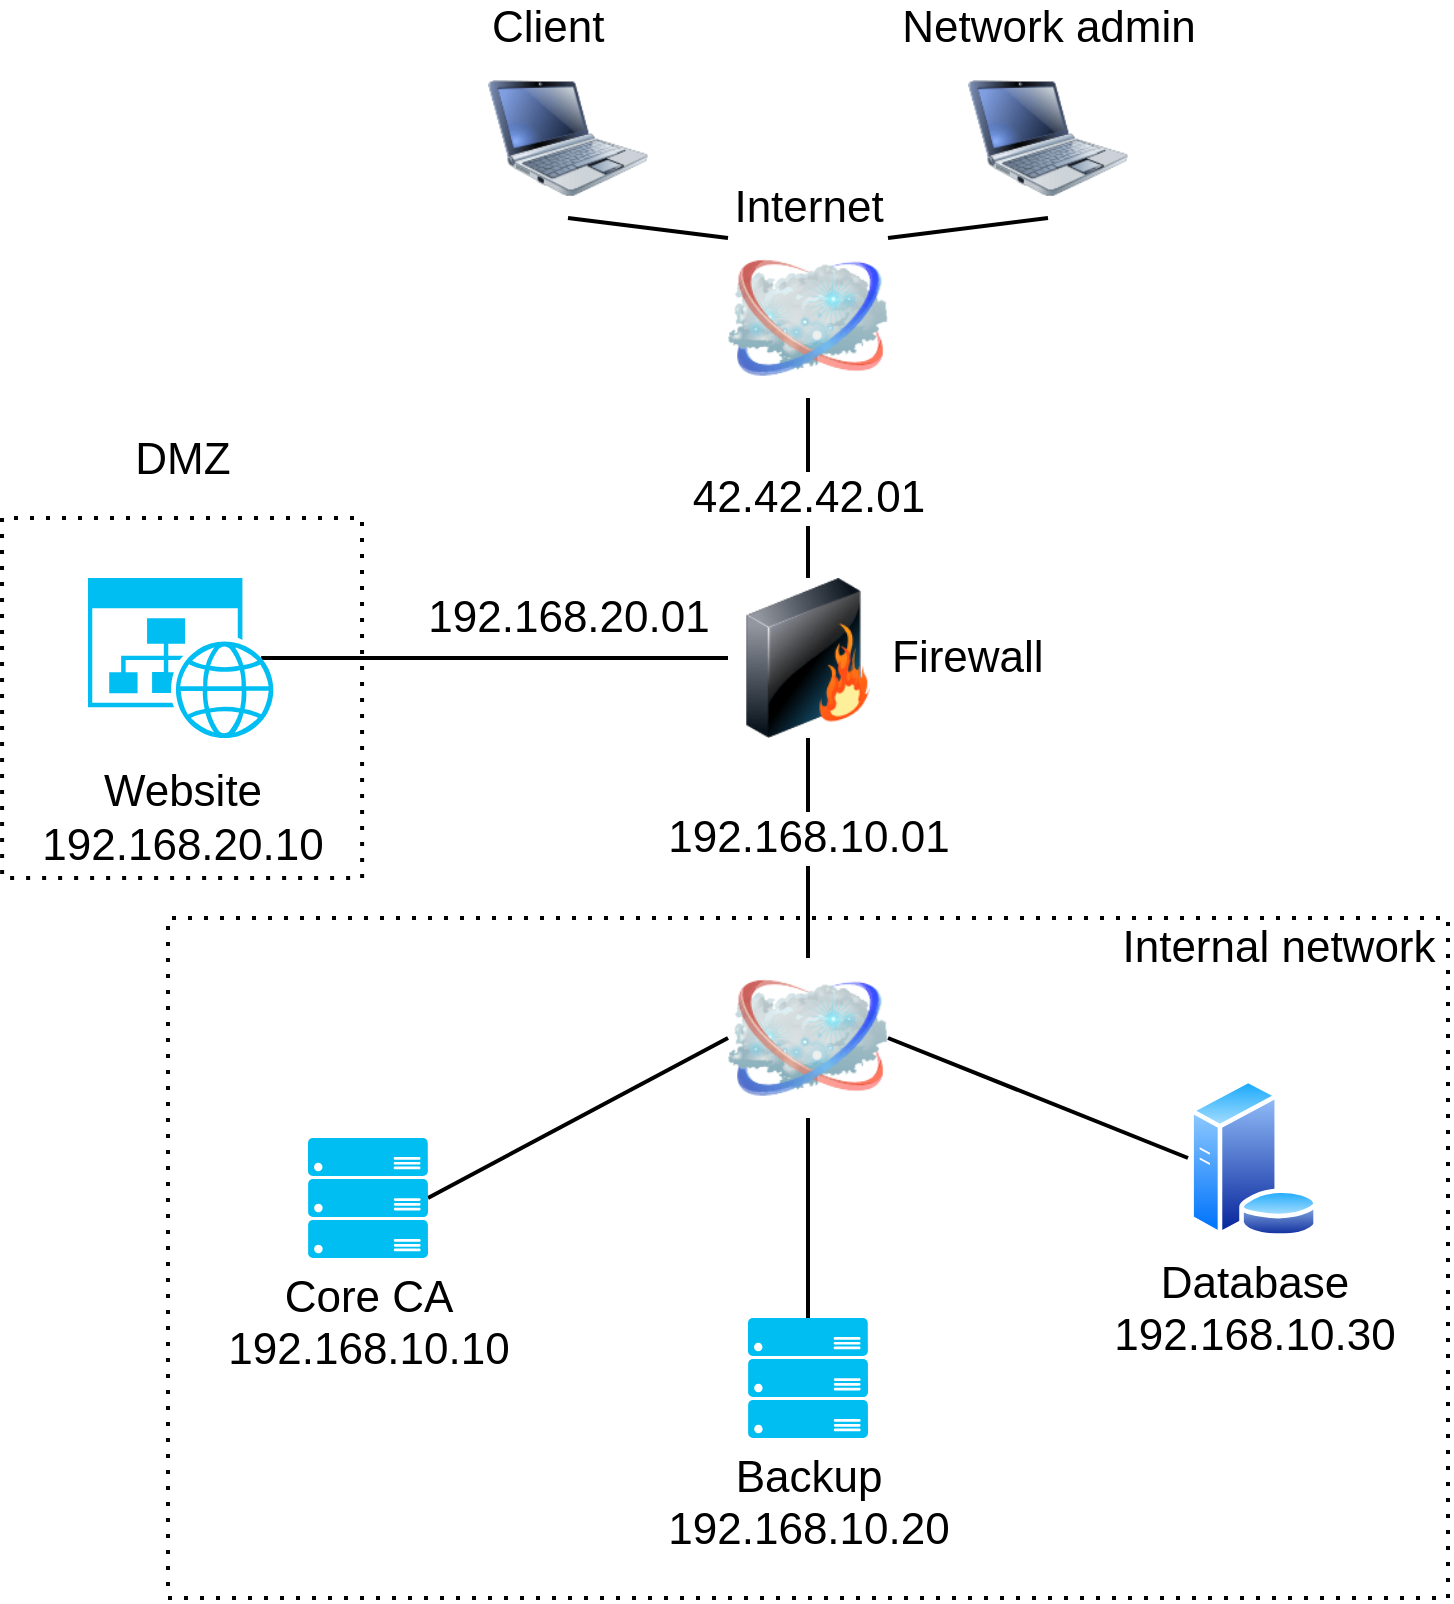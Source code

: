 <mxfile version="15.4.3" type="device"><diagram name="Page-1" id="55a83fd1-7818-8e21-69c5-c3457e3827bb"><mxGraphModel dx="1673" dy="899" grid="1" gridSize="10" guides="1" tooltips="1" connect="1" arrows="1" fold="1" page="1" pageScale="1" pageWidth="1100" pageHeight="850" background="none" math="0" shadow="0"><root><mxCell id="0"/><mxCell id="1" parent="0"/><mxCell id="NOLhWIY8n25giz7VQf3V-10" value="" style="edgeStyle=none;rounded=0;orthogonalLoop=1;jettySize=auto;html=1;exitX=0.5;exitY=1;exitDx=0;exitDy=0;entryX=0.5;entryY=0;entryDx=0;entryDy=0;entryPerimeter=0;fontSize=22;endArrow=none;endFill=0;strokeWidth=2;" edge="1" parent="1" target="NOLhWIY8n25giz7VQf3V-9"><mxGeometry x="0.5" relative="1" as="geometry"><mxPoint x="520" y="570.0" as="sourcePoint"/><mxPoint as="offset"/></mxGeometry></mxCell><mxCell id="NOLhWIY8n25giz7VQf3V-11" value="" style="edgeStyle=none;rounded=0;orthogonalLoop=1;jettySize=auto;html=1;exitX=1;exitY=0.5;exitDx=0;exitDy=0;entryX=0;entryY=0.5;entryDx=0;entryDy=0;fontSize=22;endArrow=none;endFill=0;strokeWidth=2;" edge="1" parent="1" target="NOLhWIY8n25giz7VQf3V-8"><mxGeometry x="0.291" y="5" relative="1" as="geometry"><mxPoint x="560" y="530.0" as="sourcePoint"/><mxPoint as="offset"/></mxGeometry></mxCell><mxCell id="NOLhWIY8n25giz7VQf3V-14" value="" style="edgeStyle=none;rounded=0;orthogonalLoop=1;jettySize=auto;html=1;exitX=0;exitY=0.5;exitDx=0;exitDy=0;entryX=1;entryY=0.5;entryDx=0;entryDy=0;entryPerimeter=0;fontSize=22;endArrow=none;endFill=0;strokeWidth=2;" edge="1" parent="1" target="NOLhWIY8n25giz7VQf3V-13"><mxGeometry x="0.214" y="2" relative="1" as="geometry"><mxPoint x="480" y="530.0" as="sourcePoint"/><mxPoint as="offset"/></mxGeometry></mxCell><mxCell id="NOLhWIY8n25giz7VQf3V-19" value="192.168.10.01" style="edgeStyle=none;rounded=0;orthogonalLoop=1;jettySize=auto;html=1;exitX=0.5;exitY=0;exitDx=0;exitDy=0;entryX=0.5;entryY=1;entryDx=0;entryDy=0;fontFamily=Helvetica;fontSize=22;endArrow=none;endFill=0;strokeWidth=2;verticalAlign=middle;" edge="1" parent="1" target="69ecfefc5c41e42c-3"><mxGeometry x="0.091" relative="1" as="geometry"><mxPoint x="520" y="490.0" as="sourcePoint"/><mxPoint as="offset"/></mxGeometry></mxCell><mxCell id="NOLhWIY8n25giz7VQf3V-3" style="rounded=0;orthogonalLoop=1;jettySize=auto;html=1;exitX=1;exitY=0;exitDx=0;exitDy=0;entryX=0.5;entryY=1;entryDx=0;entryDy=0;fontSize=22;endArrow=none;endFill=0;strokeWidth=2;" edge="1" parent="1" source="69ecfefc5c41e42c-2" target="NOLhWIY8n25giz7VQf3V-2"><mxGeometry relative="1" as="geometry"/></mxCell><mxCell id="69ecfefc5c41e42c-2" value="Internet" style="image;html=1;labelBackgroundColor=#ffffff;image=img/lib/clip_art/networking/Cloud_128x128.png;rounded=1;shadow=0;comic=0;strokeWidth=2;fontSize=22;labelPosition=center;verticalLabelPosition=top;align=center;verticalAlign=bottom;" parent="1" vertex="1"><mxGeometry x="480" y="130" width="80" height="80" as="geometry"/></mxCell><mxCell id="69ecfefc5c41e42c-19" style="edgeStyle=none;rounded=0;html=1;labelBackgroundColor=none;endArrow=none;strokeWidth=2;fontFamily=Verdana;fontSize=22" parent="1" source="69ecfefc5c41e42c-3" target="69ecfefc5c41e42c-2" edge="1"><mxGeometry relative="1" as="geometry"/></mxCell><mxCell id="NOLhWIY8n25giz7VQf3V-24" value="42.42.42.01" style="edgeLabel;html=1;align=center;verticalAlign=middle;resizable=0;points=[];fontSize=22;fontFamily=Helvetica;" vertex="1" connectable="0" parent="69ecfefc5c41e42c-19"><mxGeometry x="-0.264" relative="1" as="geometry"><mxPoint y="-7" as="offset"/></mxGeometry></mxCell><mxCell id="NOLhWIY8n25giz7VQf3V-16" value="192.168.20.01" style="edgeStyle=none;rounded=0;orthogonalLoop=1;jettySize=auto;html=1;exitX=0;exitY=0.5;exitDx=0;exitDy=0;entryX=0.92;entryY=0.5;entryDx=0;entryDy=0;entryPerimeter=0;fontSize=22;endArrow=none;endFill=0;strokeWidth=2;horizontal=1;" edge="1" parent="1" source="69ecfefc5c41e42c-3" target="NOLhWIY8n25giz7VQf3V-15"><mxGeometry x="-0.315" y="-20" relative="1" as="geometry"><mxPoint as="offset"/></mxGeometry></mxCell><mxCell id="69ecfefc5c41e42c-3" value="Firewall" style="image;html=1;labelBackgroundColor=#ffffff;image=img/lib/clip_art/networking/Firewall_128x128.png;rounded=1;shadow=0;comic=0;strokeWidth=2;fontSize=22;labelPosition=right;verticalLabelPosition=middle;align=left;verticalAlign=middle;" parent="1" vertex="1"><mxGeometry x="480" y="300" width="80" height="80" as="geometry"/></mxCell><mxCell id="69ecfefc5c41e42c-9" value="&lt;div&gt;Client&lt;/div&gt;" style="image;html=1;labelBackgroundColor=#ffffff;image=img/lib/clip_art/computers/Netbook_128x128.png;rounded=1;shadow=0;comic=0;strokeColor=#000000;strokeWidth=2;fillColor=#FFFFFF;fontSize=22;fontColor=#000000;labelPosition=center;verticalLabelPosition=top;align=left;verticalAlign=bottom;" parent="1" vertex="1"><mxGeometry x="360" y="40" width="80" height="80" as="geometry"/></mxCell><mxCell id="NOLhWIY8n25giz7VQf3V-1" style="edgeStyle=none;rounded=0;html=1;labelBackgroundColor=none;endArrow=none;strokeWidth=2;fontFamily=Verdana;fontSize=22;entryX=0.5;entryY=1;entryDx=0;entryDy=0;exitX=0;exitY=0;exitDx=0;exitDy=0;" edge="1" parent="1" source="69ecfefc5c41e42c-2" target="69ecfefc5c41e42c-9"><mxGeometry relative="1" as="geometry"><mxPoint x="650" y="90.0" as="sourcePoint"/><mxPoint x="650" as="targetPoint"/></mxGeometry></mxCell><mxCell id="NOLhWIY8n25giz7VQf3V-2" value="Network admin" style="image;html=1;labelBackgroundColor=#ffffff;image=img/lib/clip_art/computers/Netbook_128x128.png;rounded=1;shadow=0;comic=0;strokeColor=#000000;strokeWidth=2;fillColor=#FFFFFF;fontSize=22;fontColor=#000000;labelPosition=center;verticalLabelPosition=top;align=center;verticalAlign=bottom;" vertex="1" parent="1"><mxGeometry x="600" y="40" width="80" height="80" as="geometry"/></mxCell><mxCell id="NOLhWIY8n25giz7VQf3V-6" value="" style="endArrow=none;dashed=1;html=1;dashPattern=1 3;strokeWidth=2;rounded=0;fontSize=22;" edge="1" parent="1"><mxGeometry width="50" height="50" relative="1" as="geometry"><mxPoint x="117" y="270" as="sourcePoint"/><mxPoint x="117" y="270" as="targetPoint"/><Array as="points"><mxPoint x="117.06" y="450"/><mxPoint x="297.06" y="450"/><mxPoint x="297" y="270"/></Array></mxGeometry></mxCell><mxCell id="NOLhWIY8n25giz7VQf3V-7" value="DMZ" style="edgeLabel;html=1;align=center;verticalAlign=middle;resizable=0;points=[];fontSize=22;" vertex="1" connectable="0" parent="NOLhWIY8n25giz7VQf3V-6"><mxGeometry x="0.041" relative="1" as="geometry"><mxPoint x="-90" y="-194" as="offset"/></mxGeometry></mxCell><mxCell id="NOLhWIY8n25giz7VQf3V-8" value="&lt;div&gt;Database&lt;/div&gt;&lt;div&gt;192.168.10.30&lt;/div&gt;" style="aspect=fixed;perimeter=ellipsePerimeter;html=1;align=center;shadow=0;dashed=0;spacingTop=3;image;image=img/lib/active_directory/database_server.svg;rounded=1;labelBackgroundColor=#ffffff;comic=0;fontSize=22;strokeWidth=2;fillColor=#FFFFFF;" vertex="1" parent="1"><mxGeometry x="710" y="550" width="65.6" height="80" as="geometry"/></mxCell><mxCell id="NOLhWIY8n25giz7VQf3V-9" value="&lt;div&gt;Backup&lt;br&gt;&lt;/div&gt;&lt;div&gt;192.168.10.20&lt;/div&gt;" style="verticalLabelPosition=bottom;html=1;verticalAlign=top;align=center;strokeColor=none;fillColor=#00BEF2;shape=mxgraph.azure.server_rack;rounded=1;shadow=0;labelBackgroundColor=#ffffff;comic=0;fontSize=22;" vertex="1" parent="1"><mxGeometry x="490" y="670" width="60" height="60" as="geometry"/></mxCell><mxCell id="NOLhWIY8n25giz7VQf3V-13" value="&lt;div&gt;Core CA&lt;/div&gt;&lt;div&gt;192.168.10.10&lt;/div&gt;" style="verticalLabelPosition=bottom;html=1;verticalAlign=top;align=center;strokeColor=none;fillColor=#00BEF2;shape=mxgraph.azure.server_rack;rounded=1;shadow=0;labelBackgroundColor=#ffffff;comic=0;fontSize=22;" vertex="1" parent="1"><mxGeometry x="270" y="580" width="60" height="60" as="geometry"/></mxCell><mxCell id="NOLhWIY8n25giz7VQf3V-15" value="&lt;div&gt;Website&lt;/div&gt;&lt;div&gt;192.168.20.10&lt;/div&gt;" style="verticalLabelPosition=bottom;html=1;verticalAlign=middle;align=center;strokeColor=none;fillColor=#00BEF2;shape=mxgraph.azure.website_generic;pointerEvents=1;rounded=1;shadow=0;labelBackgroundColor=#ffffff;comic=0;fontSize=22;" vertex="1" parent="1"><mxGeometry x="160" y="300" width="94.12" height="80" as="geometry"/></mxCell><mxCell id="NOLhWIY8n25giz7VQf3V-20" value="" style="image;html=1;labelBackgroundColor=default;image=img/lib/clip_art/networking/Cloud_128x128.png;rounded=1;shadow=0;comic=0;strokeWidth=2;fontSize=22;labelPosition=left;verticalLabelPosition=bottom;align=right;verticalAlign=top;labelBorderColor=none;whiteSpace=wrap;" vertex="1" parent="1"><mxGeometry x="480" y="490" width="80" height="80" as="geometry"/></mxCell><mxCell id="NOLhWIY8n25giz7VQf3V-22" value="" style="endArrow=none;dashed=1;html=1;dashPattern=1 3;strokeWidth=2;rounded=0;fontFamily=Helvetica;fontSize=22;verticalAlign=middle;" edge="1" parent="1"><mxGeometry width="50" height="50" relative="1" as="geometry"><mxPoint x="200" y="810" as="sourcePoint"/><mxPoint x="200" y="810" as="targetPoint"/><Array as="points"><mxPoint x="840" y="810"/><mxPoint x="840" y="470"/><mxPoint x="200" y="470"/></Array></mxGeometry></mxCell><mxCell id="NOLhWIY8n25giz7VQf3V-23" value="Internal network" style="text;html=1;align=center;verticalAlign=middle;resizable=0;points=[];autosize=1;strokeColor=none;fillColor=none;fontSize=22;fontFamily=Helvetica;" vertex="1" parent="1"><mxGeometry x="670" y="470" width="170" height="30" as="geometry"/></mxCell></root></mxGraphModel></diagram></mxfile>